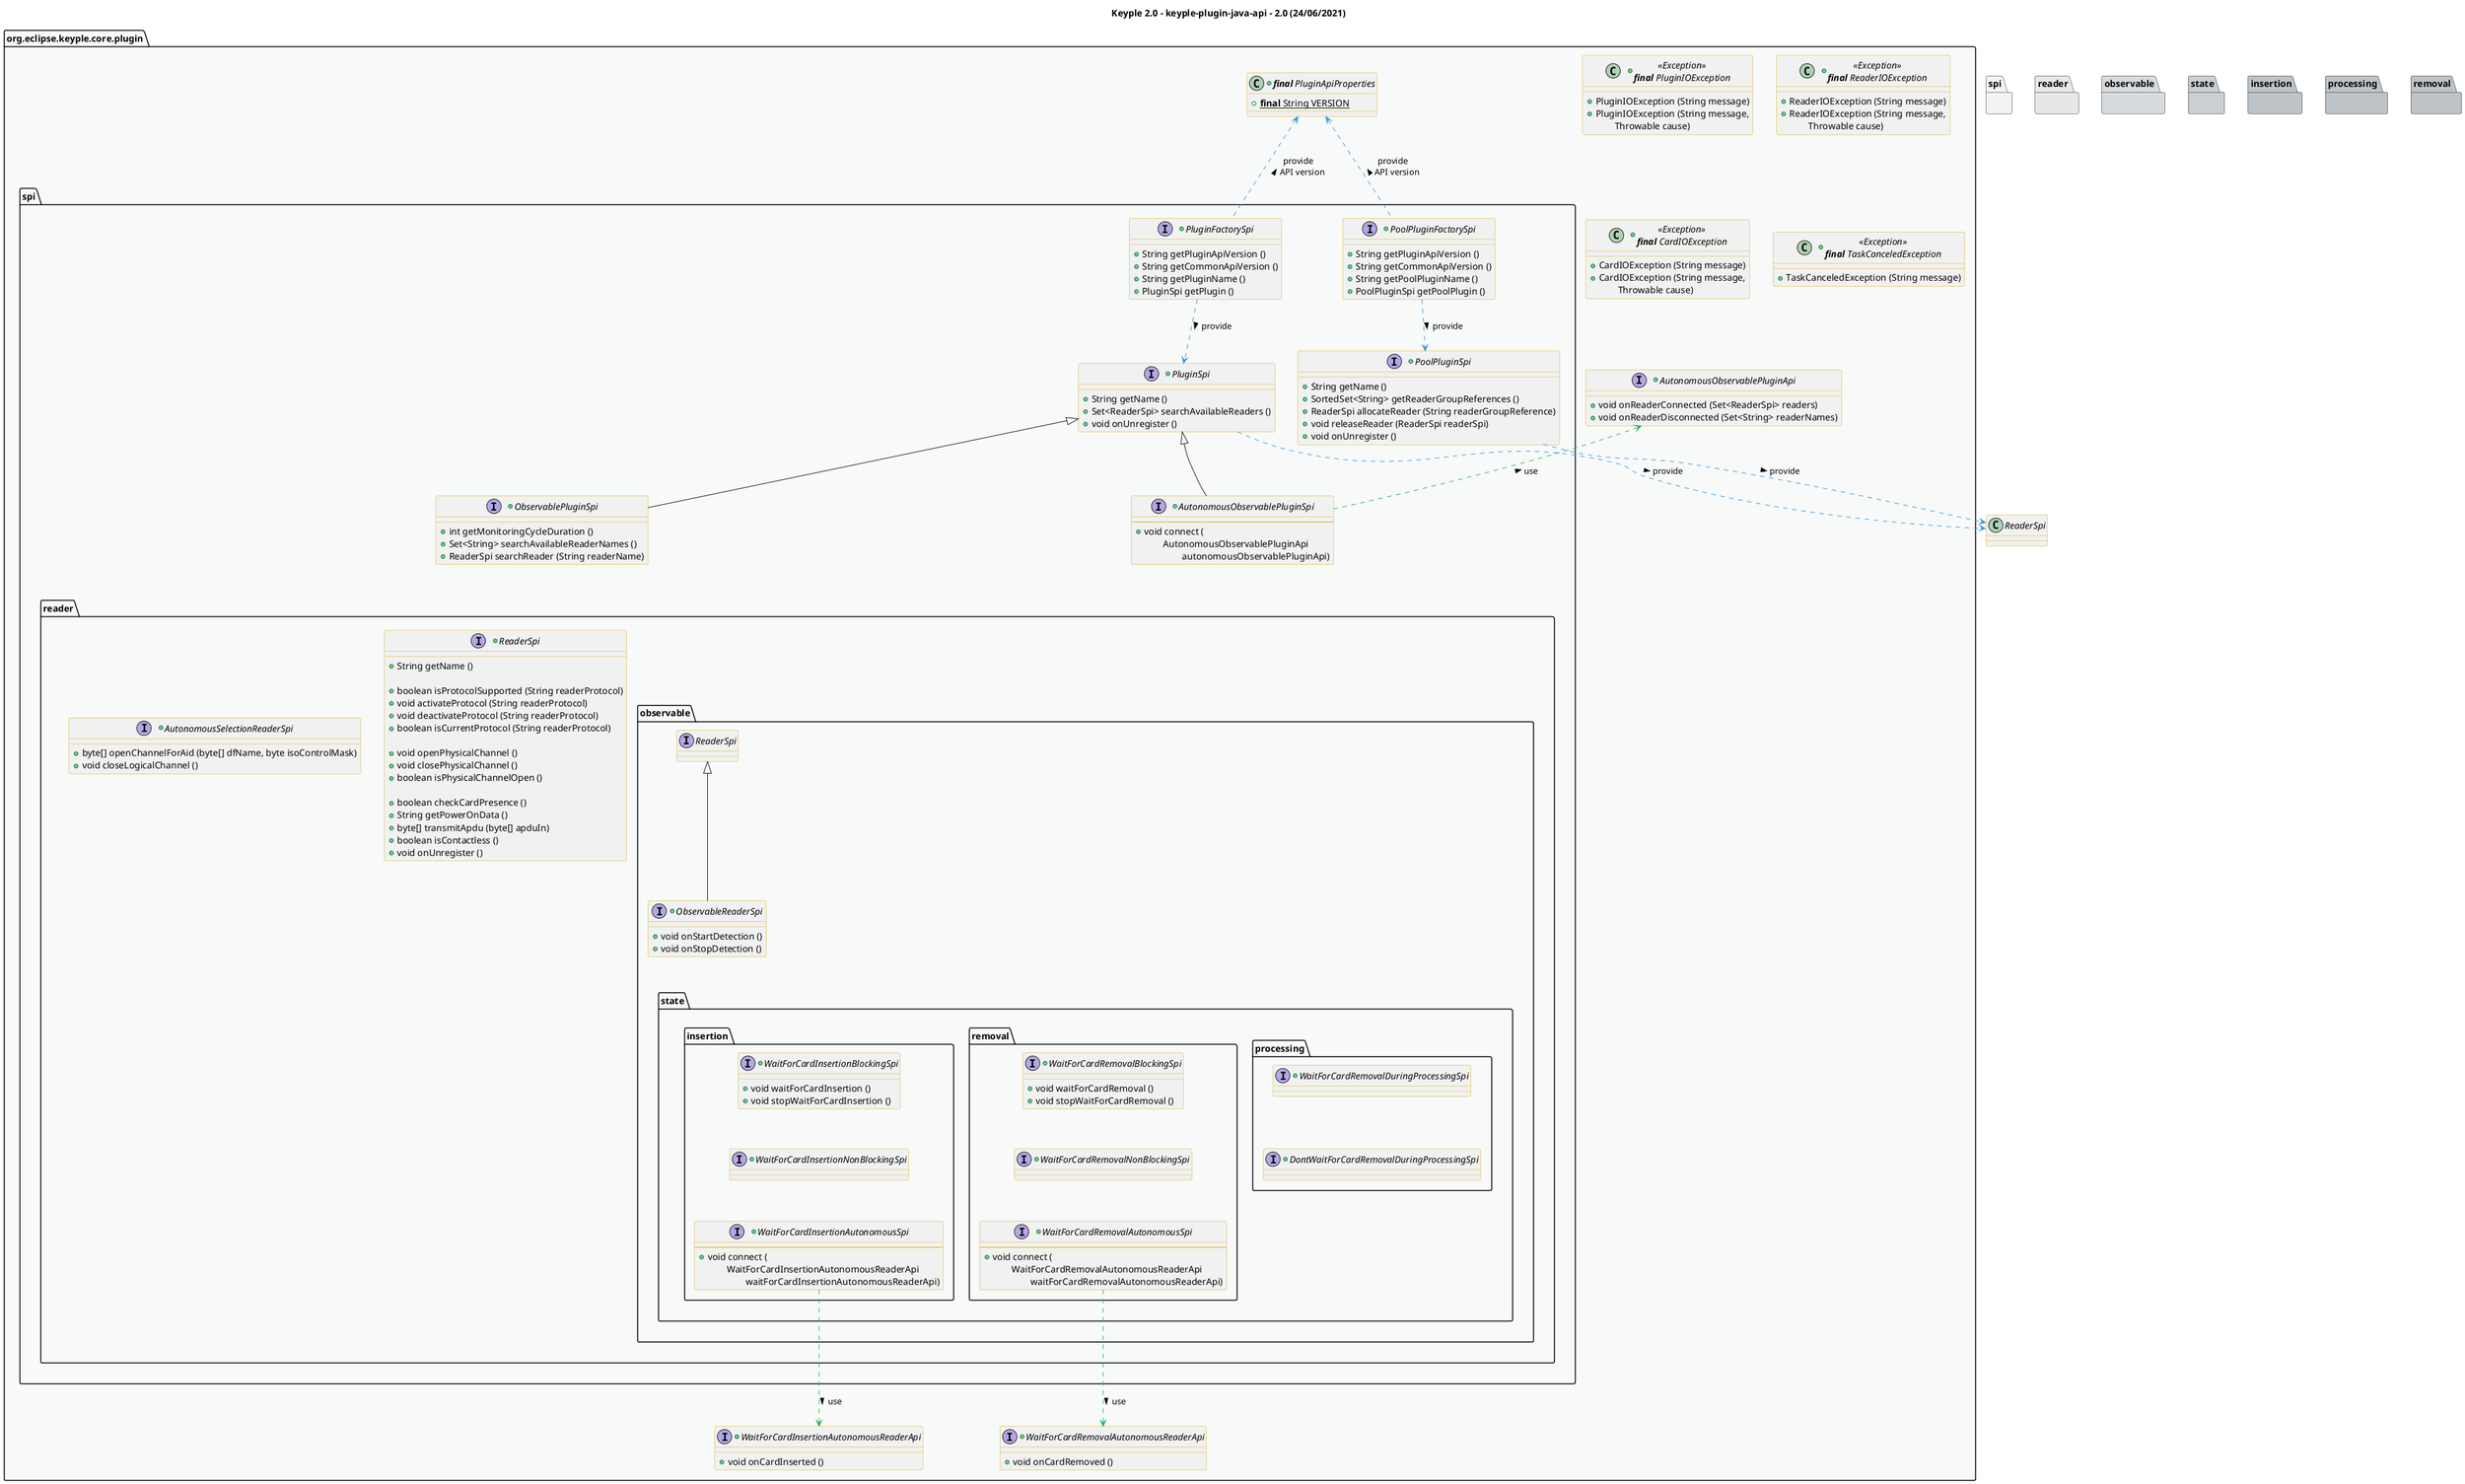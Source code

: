 @startuml
title
    Keyple 2.0 - keyple-plugin-java-api - 2.0 (24/06/2021)
end title

' == THEME ==

'Couleurs issues de : https://htmlcolorcodes.com/fr/tableau-de-couleur/tableau-de-couleur-design-plat/
!define C_GREY1 F8F9F9
!define C_GREY2 F2F3F4
!define C_GREY3 E5E7E9
!define C_GREY4 D7DBDD
!define C_GREY5 CACFD2
!define C_GREY6 BDC3C7
!define C_LINK 3498DB
!define C_USE 27AE60

skinparam Shadowing false
skinparam ClassFontStyle italic
skinparam ClassBorderColor #D4AC0D
skinparam stereotypeABorderColor #A9DCDF
skinparam stereotypeIBorderColor #B4A7E5
skinparam stereotypeCBorderColor #ADD1B2
skinparam stereotypeEBorderColor #EB93DF
' Red
skinparam ClassBackgroundColor<<red>> #FDEDEC
skinparam ClassBorderColor<<red>> #E74C3C
hide <<red>> stereotype
' Purple
skinparam ClassBackgroundColor<<purple>> #F4ECF7
skinparam ClassBorderColor<<purple>> #8E44AD
hide <<purple>> stereotype
' blue
skinparam ClassBackgroundColor<<blue>> #EBF5FB
skinparam ClassBorderColor<<blue>> #3498DB
hide <<blue>> stereotype
' Green
skinparam ClassBackgroundColor<<green>> #E9F7EF
skinparam ClassBorderColor<<green>> #27AE60
hide <<green>> stereotype
' Grey
skinparam ClassBackgroundColor<<grey>> #EAECEE
skinparam ClassBorderColor<<grey>> #2C3E50
hide <<grey>> stereotype

' == CONTENT ==

package "org.eclipse.keyple.core.plugin" as api {
    +class "**final** PluginApiProperties" as ApiProperties {
        +{static} **final** String VERSION
    }
    +interface AutonomousObservablePluginApi {
        +void onReaderConnected (Set<ReaderSpi> readers)
        +void onReaderDisconnected (Set<String> readerNames)
    }
    +interface WaitForCardInsertionAutonomousReaderApi {
        +void onCardInserted ()
    }
    +interface WaitForCardRemovalAutonomousReaderApi {
        +void onCardRemoved ()
    }
    +class "<<Exception>>\n**final** PluginIOException" as PluginIOException {
        +PluginIOException (String message)
        +PluginIOException (String message,
            \tThrowable cause)
    }
    +class "<<Exception>>\n**final** ReaderIOException" as ReaderIOException {
        +ReaderIOException (String message)
        +ReaderIOException (String message,
            \tThrowable cause)
    }
    +class "<<Exception>>\n**final** CardIOException" as CardIOException {
        +CardIOException (String message)
        +CardIOException (String message,
            \tThrowable cause)
    }
    +class "<<Exception>>\n**final** TaskCanceledException" as TaskCanceledException {
        +TaskCanceledException (String message)
    }
    package spi {
        together {
            +interface PoolPluginFactorySpi {
                +String getPluginApiVersion ()
                +String getCommonApiVersion ()
                +String getPoolPluginName ()
                +PoolPluginSpi getPoolPlugin ()
            }
            +interface PluginFactorySpi {
                +String getPluginApiVersion ()
                +String getCommonApiVersion ()
                +String getPluginName ()
                +PluginSpi getPlugin ()
            }
            +interface PoolPluginSpi {
                +String getName ()
                +SortedSet<String> getReaderGroupReferences ()
                +ReaderSpi allocateReader (String readerGroupReference)
                +void releaseReader (ReaderSpi readerSpi)
                +void onUnregister ()
            }
            +interface PluginSpi {
                +String getName ()
                +Set<ReaderSpi> searchAvailableReaders ()
                +void onUnregister ()
            }
        }
        +interface ObservablePluginSpi extends PluginSpi {
            +int getMonitoringCycleDuration ()
            +Set<String> searchAvailableReaderNames ()
            +ReaderSpi searchReader (String readerName)
        }
        +interface AutonomousObservablePluginSpi extends PluginSpi {
            --
            +void connect (
                \tAutonomousObservablePluginApi
                \t\tautonomousObservablePluginApi)
        }
        package reader {
            +interface ReaderSpi {
                +String getName ()

                +boolean isProtocolSupported (String readerProtocol)
                +void activateProtocol (String readerProtocol)
                +void deactivateProtocol (String readerProtocol)
                +boolean isCurrentProtocol (String readerProtocol)

                +void openPhysicalChannel ()
                +void closePhysicalChannel ()
                +boolean isPhysicalChannelOpen ()

                +boolean checkCardPresence ()
                +String getPowerOnData ()
                +byte[] transmitApdu (byte[] apduIn)
                +boolean isContactless ()
                +void onUnregister ()
            }
            +interface AutonomousSelectionReaderSpi {
                +byte[] openChannelForAid (byte[] dfName, byte isoControlMask)
                +void closeLogicalChannel ()
            }
            package observable {
                +interface ObservableReaderSpi extends ReaderSpi {
                    +void onStartDetection ()
                    +void onStopDetection ()
                }
                package state {
                    package processing {
                        +interface WaitForCardRemovalDuringProcessingSpi {
                        }
                        +interface DontWaitForCardRemovalDuringProcessingSpi {
                        }
                    }
                    package insertion {
                        +interface WaitForCardInsertionAutonomousSpi {
                            --
                            +void connect (
                                \tWaitForCardInsertionAutonomousReaderApi
                                \t\twaitForCardInsertionAutonomousReaderApi)
                        }
                        +interface WaitForCardInsertionBlockingSpi {
                            +void waitForCardInsertion ()
                            +void stopWaitForCardInsertion ()
                        }
                        +interface WaitForCardInsertionNonBlockingSpi {
                        }
                    }
                    package removal {
                        +interface WaitForCardRemovalAutonomousSpi {
                            --
                            +void connect (
                                \tWaitForCardRemovalAutonomousReaderApi
                                \t\twaitForCardRemovalAutonomousReaderApi)
                        }
                        +interface WaitForCardRemovalBlockingSpi {
                            +void waitForCardRemoval ()
                            +void stopWaitForCardRemoval ()
                        }
                        +interface WaitForCardRemovalNonBlockingSpi {
                        }
                    }
                }
            }
        }
    }
}

' Associations

PluginFactorySpi .up.> ApiProperties #C_LINK : provide\nAPI version <
PluginFactorySpi ..> PluginSpi #C_LINK : provide >

PluginSpi ..> ReaderSpi #C_LINK : provide >

PoolPluginFactorySpi .up.> ApiProperties #C_LINK : provide\nAPI version <
PoolPluginFactorySpi ..> PoolPluginSpi #C_LINK : provide >

PoolPluginSpi ..> ReaderSpi #C_LINK : provide >

AutonomousObservablePluginSpi .up.> AutonomousObservablePluginApi #C_USE : use >

WaitForCardInsertionAutonomousSpi ..> WaitForCardInsertionAutonomousReaderApi #C_USE : use >

WaitForCardRemovalAutonomousSpi ..> WaitForCardRemovalAutonomousReaderApi #C_USE : use >

' == LAYOUT ==

ObservablePluginSpi -[hidden]- reader

ObservableReaderSpi -[hidden]- state

WaitForCardInsertionBlockingSpi -[hidden]- WaitForCardInsertionNonBlockingSpi
WaitForCardInsertionNonBlockingSpi -[hidden]- WaitForCardInsertionAutonomousSpi

WaitForCardRemovalDuringProcessingSpi -[hidden]- DontWaitForCardRemovalDuringProcessingSpi

WaitForCardRemovalBlockingSpi -[hidden]- WaitForCardRemovalNonBlockingSpi
WaitForCardRemovalNonBlockingSpi -[hidden]- WaitForCardRemovalAutonomousSpi

' == STYLE ==

package api #C_GREY1 {}
package spi #C_GREY2 {}
package reader #C_GREY3 {}
package observable #C_GREY4 {}
package state #C_GREY5 {}
package insertion #C_GREY6 {}
package processing #C_GREY6 {}
package removal #C_GREY6 {}

@enduml